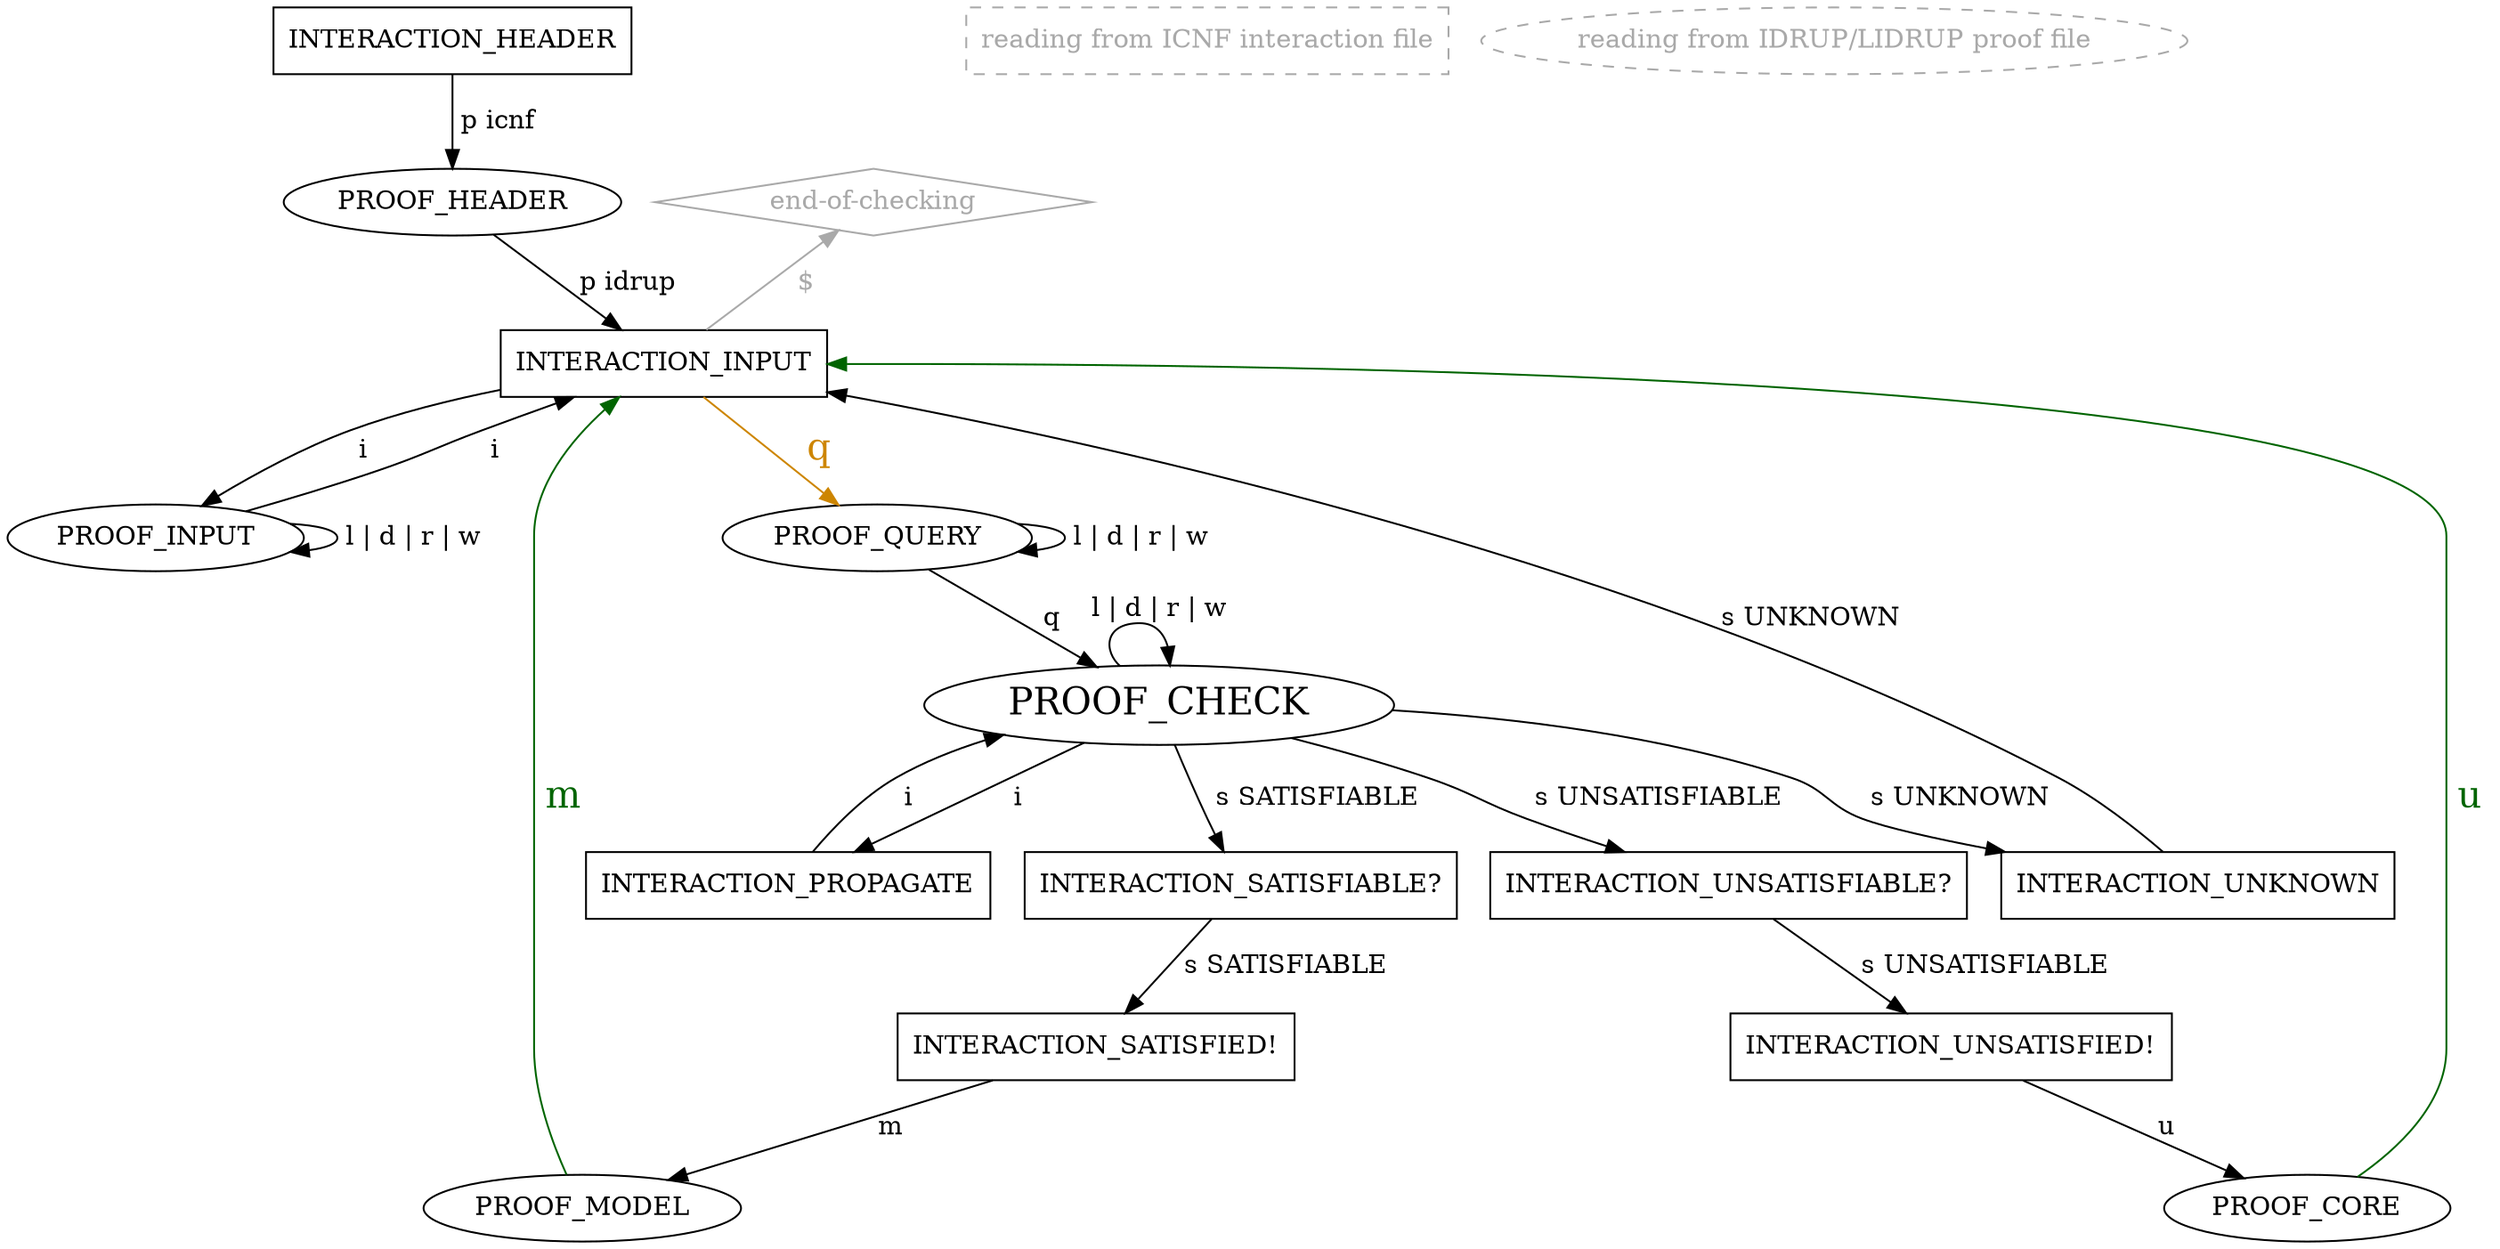 digraph "idrup-check" {

  INTERACTION_HEADER [shape=box];
  INTERACTION_HEADER -> PROOF_HEADER [label=" p icnf"];

  empty_legend1 [label="                     ",style=invis]
  icnf_legend
  [shape=box,color=darkgray,fontcolor=darkgray,style=dashed,label="reading from ICNF interaction file"]
  idrup_legend
  [style=dashed,color=darkgray,fontcolor=darkgray,label="reading from IDRUP/LIDRUP proof file"]

  "end-of-checking" [shape=diamond,color=darkgray,fontcolor=darkgray];
   "end-of-checking" -> INTERACTION_INPUT [label="  $    ",dir=back,fontcolor=darkgray,color=darkgray];

  PROOF_HEADER -> INTERACTION_INPUT [label=" p idrup"]

  INTERACTION_INPUT [shape=box];
  INTERACTION_INPUT -> PROOF_INPUT [label=" i "];
  INTERACTION_INPUT -> PROOF_QUERY [label=" q ",color=orange3,fontsize=20,fontcolor=orange3];

  PROOF_INPUT -> INTERACTION_INPUT [label=" i "];
  PROOF_INPUT -> PROOF_INPUT [label=" l | d | r | w"];

  PROOF_QUERY -> PROOF_CHECK [label=" q "];
  PROOF_QUERY -> PROOF_QUERY [label=" l | d | r | w"];

  PROOF_CHECK [fontsize=20];
  PROOF_CHECK:_ -> PROOF_CHECK:nw [label=" l | d | r | w ",dir=back];
  PROOF_CHECK -> INTERACTION_PROPAGATE [label=" i "];
  PROOF_CHECK -> INTERACTION_SATISFIABLE [label=" s SATISFIABLE "];
  PROOF_CHECK -> INTERACTION_UNSATISFIABLE [label=" s UNSATISFIABLE "];
  PROOF_CHECK -> INTERACTION_UNKNOWN [label=" s UNKNOWN "];

  INTERACTION_PROPAGATE [shape=box];
  INTERACTION_PROPAGATE -> PROOF_CHECK [label=" i "];

  INTERACTION_UNSATISFIABLE [shape="box",label="INTERACTION_UNSATISFIABLE?"];
  INTERACTION_UNSATISFIABLE -> INTERACTION_UNSATISFIED [label=" s UNSATISFIABLE "];

  INTERACTION_SATISFIABLE [shape="box",label="INTERACTION_SATISFIABLE?"];
  INTERACTION_SATISFIABLE -> INTERACTION_SATISFIED [label=" s SATISFIABLE "];

  INTERACTION_SATISFIED [shape=box,label="INTERACTION_SATISFIED!"];
  INTERACTION_SATISFIED -> PROOF_MODEL [label=" m "];

  INTERACTION_UNSATISFIED [shape=box,label="INTERACTION_UNSATISFIED!"];
  INTERACTION_UNSATISFIED -> PROOF_CORE [label=" u "];

  INTERACTION_UNKNOWN [shape=box];
  INTERACTION_UNKNOWN -> INTERACTION_INPUT [label="s UNKNOWN"];

  PROOF_MODEL -> INTERACTION_INPUT [label=" m ",color=darkgreen,fontsize=20,fontcolor=darkgreen];
  PROOF_CORE -> INTERACTION_INPUT [label=" u ",color=darkgreen,fontsize=20,fontcolor=darkgreen];
}

